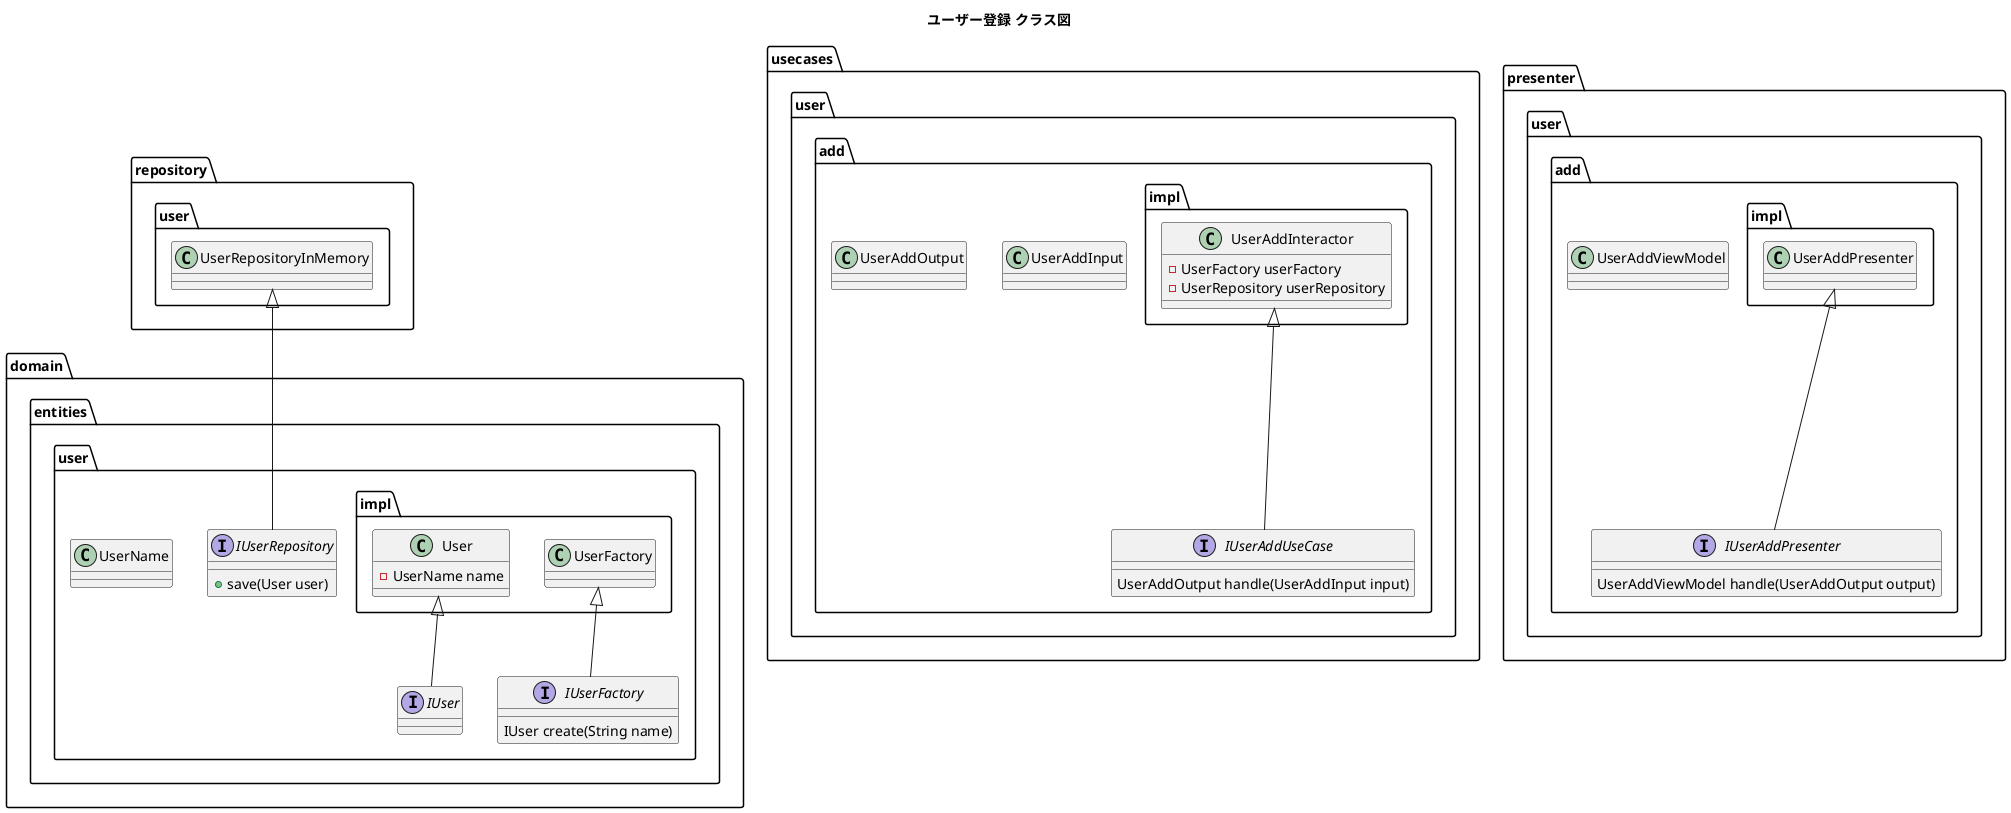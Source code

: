 @startuml
title ユーザー登録 クラス図

' 参考
' - https://www.baeldung.com/spring-boot-clean-architecture
' - https://nrslib.com/clean-architecture-with-java/

package domain.entities.user {
    ' Data Access Interface
    interface IUserRepository {
        + save(User user)
    }

    interface IUser

    interface IUserFactory {
        IUser create(String name)
    }

    ' Value Object
    class UserName

    package domain.entities.user.impl {
        User <|-- IUser
        UserFactory <|-- IUserFactory

        class User {
            - UserName name
        }
    }
}

package usecases {
    package usecases.user.add {

        ' Input Data<DS>
        class UserAddInput

        ' Output Data<DS>
        class UserAddOutput

        ' Input Boundary
        interface IUserAddUseCase {
            UserAddOutput handle(UserAddInput input)
        }

        package usecases.user.add.impl {
            UserAddInteractor <|-- IUserAddUseCase

            class UserAddInteractor {
                - UserFactory userFactory
                - UserRepository userRepository
            }
        }
    }
}

package presenter {
    package presenter.user.add {
        ' ViewModel
        class UserAddViewModel
        ' Output Boundary
        interface IUserAddPresenter {
            UserAddViewModel handle(UserAddOutput output)
        }

        package presenter.user.add.impl {
            UserAddPresenter <|-- IUserAddPresenter
        }
    }
}

package repository {
    package repository.user {
        UserRepositoryInMemory <|-- IUserRepository
    }
}

@enduml
